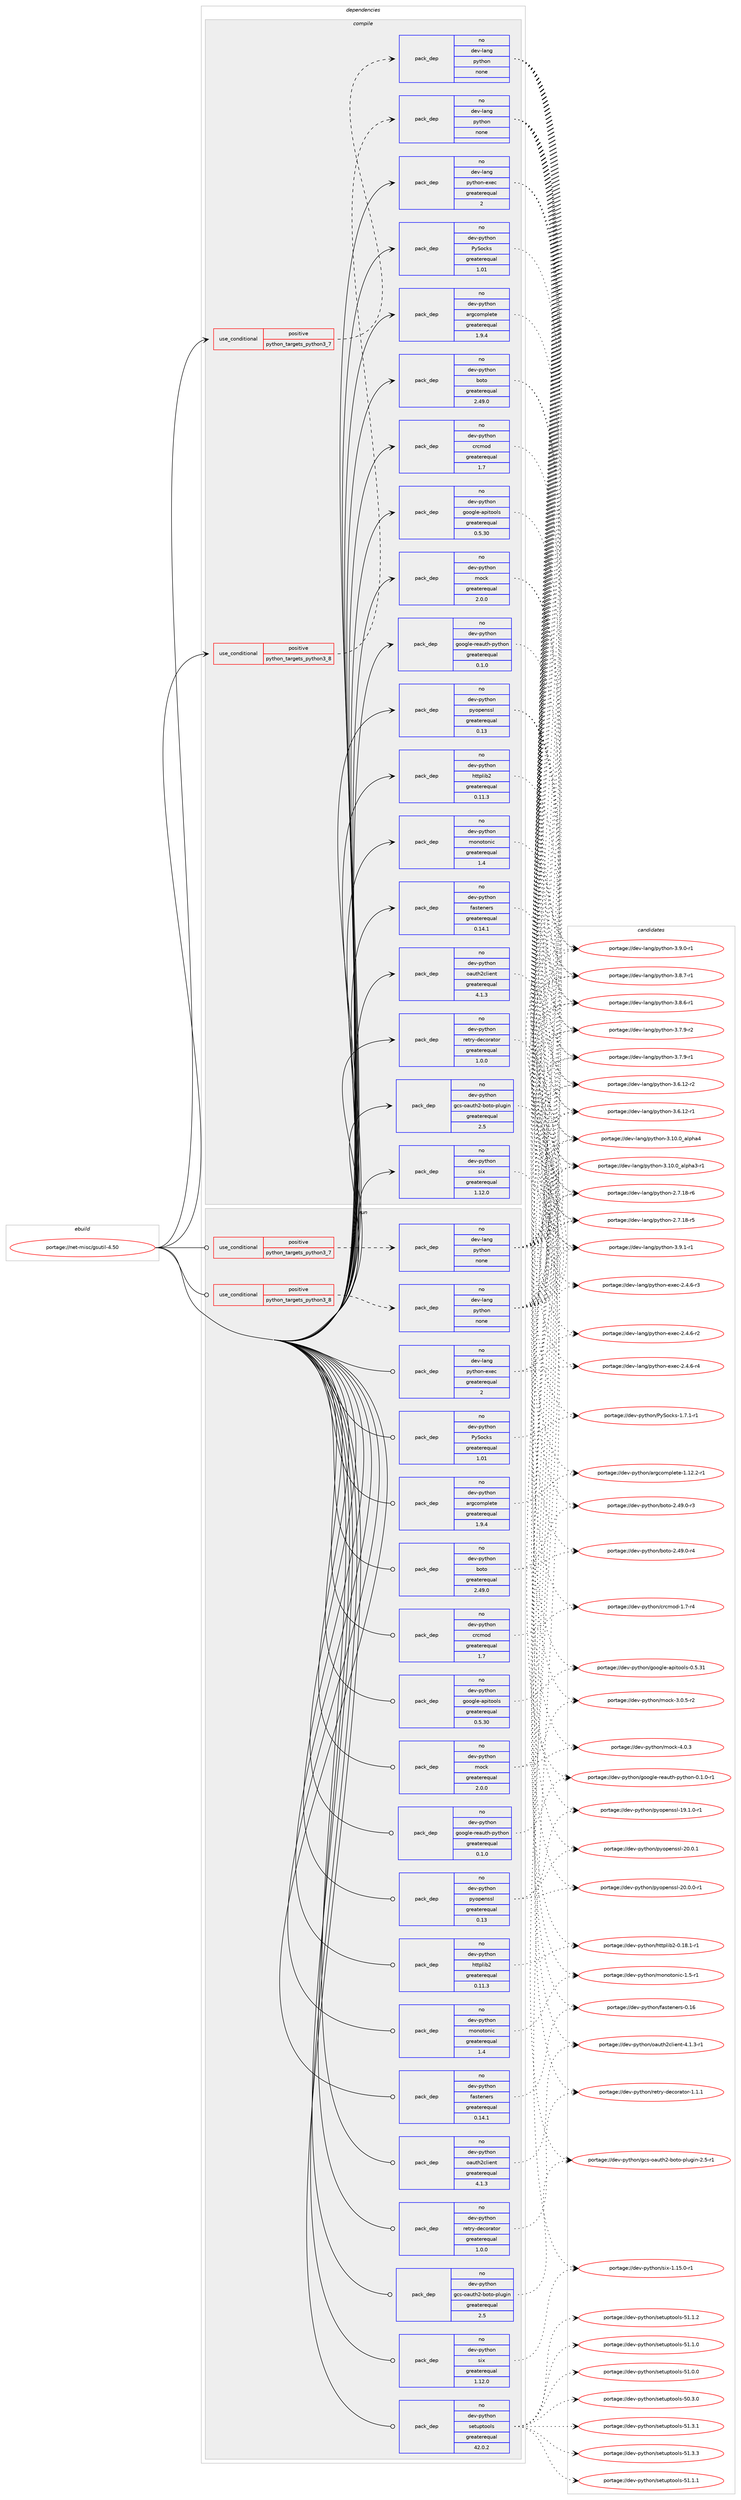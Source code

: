 digraph prolog {

# *************
# Graph options
# *************

newrank=true;
concentrate=true;
compound=true;
graph [rankdir=LR,fontname=Helvetica,fontsize=10,ranksep=1.5];#, ranksep=2.5, nodesep=0.2];
edge  [arrowhead=vee];
node  [fontname=Helvetica,fontsize=10];

# **********
# The ebuild
# **********

subgraph cluster_leftcol {
color=gray;
rank=same;
label=<<i>ebuild</i>>;
id [label="portage://net-misc/gsutil-4.50", color=red, width=4, href="../net-misc/gsutil-4.50.svg"];
}

# ****************
# The dependencies
# ****************

subgraph cluster_midcol {
color=gray;
label=<<i>dependencies</i>>;
subgraph cluster_compile {
fillcolor="#eeeeee";
style=filled;
label=<<i>compile</i>>;
subgraph cond7729 {
dependency25305 [label=<<TABLE BORDER="0" CELLBORDER="1" CELLSPACING="0" CELLPADDING="4"><TR><TD ROWSPAN="3" CELLPADDING="10">use_conditional</TD></TR><TR><TD>positive</TD></TR><TR><TD>python_targets_python3_7</TD></TR></TABLE>>, shape=none, color=red];
subgraph pack17335 {
dependency25306 [label=<<TABLE BORDER="0" CELLBORDER="1" CELLSPACING="0" CELLPADDING="4" WIDTH="220"><TR><TD ROWSPAN="6" CELLPADDING="30">pack_dep</TD></TR><TR><TD WIDTH="110">no</TD></TR><TR><TD>dev-lang</TD></TR><TR><TD>python</TD></TR><TR><TD>none</TD></TR><TR><TD></TD></TR></TABLE>>, shape=none, color=blue];
}
dependency25305:e -> dependency25306:w [weight=20,style="dashed",arrowhead="vee"];
}
id:e -> dependency25305:w [weight=20,style="solid",arrowhead="vee"];
subgraph cond7730 {
dependency25307 [label=<<TABLE BORDER="0" CELLBORDER="1" CELLSPACING="0" CELLPADDING="4"><TR><TD ROWSPAN="3" CELLPADDING="10">use_conditional</TD></TR><TR><TD>positive</TD></TR><TR><TD>python_targets_python3_8</TD></TR></TABLE>>, shape=none, color=red];
subgraph pack17336 {
dependency25308 [label=<<TABLE BORDER="0" CELLBORDER="1" CELLSPACING="0" CELLPADDING="4" WIDTH="220"><TR><TD ROWSPAN="6" CELLPADDING="30">pack_dep</TD></TR><TR><TD WIDTH="110">no</TD></TR><TR><TD>dev-lang</TD></TR><TR><TD>python</TD></TR><TR><TD>none</TD></TR><TR><TD></TD></TR></TABLE>>, shape=none, color=blue];
}
dependency25307:e -> dependency25308:w [weight=20,style="dashed",arrowhead="vee"];
}
id:e -> dependency25307:w [weight=20,style="solid",arrowhead="vee"];
subgraph pack17337 {
dependency25309 [label=<<TABLE BORDER="0" CELLBORDER="1" CELLSPACING="0" CELLPADDING="4" WIDTH="220"><TR><TD ROWSPAN="6" CELLPADDING="30">pack_dep</TD></TR><TR><TD WIDTH="110">no</TD></TR><TR><TD>dev-lang</TD></TR><TR><TD>python-exec</TD></TR><TR><TD>greaterequal</TD></TR><TR><TD>2</TD></TR></TABLE>>, shape=none, color=blue];
}
id:e -> dependency25309:w [weight=20,style="solid",arrowhead="vee"];
subgraph pack17338 {
dependency25310 [label=<<TABLE BORDER="0" CELLBORDER="1" CELLSPACING="0" CELLPADDING="4" WIDTH="220"><TR><TD ROWSPAN="6" CELLPADDING="30">pack_dep</TD></TR><TR><TD WIDTH="110">no</TD></TR><TR><TD>dev-python</TD></TR><TR><TD>PySocks</TD></TR><TR><TD>greaterequal</TD></TR><TR><TD>1.01</TD></TR></TABLE>>, shape=none, color=blue];
}
id:e -> dependency25310:w [weight=20,style="solid",arrowhead="vee"];
subgraph pack17339 {
dependency25311 [label=<<TABLE BORDER="0" CELLBORDER="1" CELLSPACING="0" CELLPADDING="4" WIDTH="220"><TR><TD ROWSPAN="6" CELLPADDING="30">pack_dep</TD></TR><TR><TD WIDTH="110">no</TD></TR><TR><TD>dev-python</TD></TR><TR><TD>argcomplete</TD></TR><TR><TD>greaterequal</TD></TR><TR><TD>1.9.4</TD></TR></TABLE>>, shape=none, color=blue];
}
id:e -> dependency25311:w [weight=20,style="solid",arrowhead="vee"];
subgraph pack17340 {
dependency25312 [label=<<TABLE BORDER="0" CELLBORDER="1" CELLSPACING="0" CELLPADDING="4" WIDTH="220"><TR><TD ROWSPAN="6" CELLPADDING="30">pack_dep</TD></TR><TR><TD WIDTH="110">no</TD></TR><TR><TD>dev-python</TD></TR><TR><TD>boto</TD></TR><TR><TD>greaterequal</TD></TR><TR><TD>2.49.0</TD></TR></TABLE>>, shape=none, color=blue];
}
id:e -> dependency25312:w [weight=20,style="solid",arrowhead="vee"];
subgraph pack17341 {
dependency25313 [label=<<TABLE BORDER="0" CELLBORDER="1" CELLSPACING="0" CELLPADDING="4" WIDTH="220"><TR><TD ROWSPAN="6" CELLPADDING="30">pack_dep</TD></TR><TR><TD WIDTH="110">no</TD></TR><TR><TD>dev-python</TD></TR><TR><TD>crcmod</TD></TR><TR><TD>greaterequal</TD></TR><TR><TD>1.7</TD></TR></TABLE>>, shape=none, color=blue];
}
id:e -> dependency25313:w [weight=20,style="solid",arrowhead="vee"];
subgraph pack17342 {
dependency25314 [label=<<TABLE BORDER="0" CELLBORDER="1" CELLSPACING="0" CELLPADDING="4" WIDTH="220"><TR><TD ROWSPAN="6" CELLPADDING="30">pack_dep</TD></TR><TR><TD WIDTH="110">no</TD></TR><TR><TD>dev-python</TD></TR><TR><TD>fasteners</TD></TR><TR><TD>greaterequal</TD></TR><TR><TD>0.14.1</TD></TR></TABLE>>, shape=none, color=blue];
}
id:e -> dependency25314:w [weight=20,style="solid",arrowhead="vee"];
subgraph pack17343 {
dependency25315 [label=<<TABLE BORDER="0" CELLBORDER="1" CELLSPACING="0" CELLPADDING="4" WIDTH="220"><TR><TD ROWSPAN="6" CELLPADDING="30">pack_dep</TD></TR><TR><TD WIDTH="110">no</TD></TR><TR><TD>dev-python</TD></TR><TR><TD>gcs-oauth2-boto-plugin</TD></TR><TR><TD>greaterequal</TD></TR><TR><TD>2.5</TD></TR></TABLE>>, shape=none, color=blue];
}
id:e -> dependency25315:w [weight=20,style="solid",arrowhead="vee"];
subgraph pack17344 {
dependency25316 [label=<<TABLE BORDER="0" CELLBORDER="1" CELLSPACING="0" CELLPADDING="4" WIDTH="220"><TR><TD ROWSPAN="6" CELLPADDING="30">pack_dep</TD></TR><TR><TD WIDTH="110">no</TD></TR><TR><TD>dev-python</TD></TR><TR><TD>google-apitools</TD></TR><TR><TD>greaterequal</TD></TR><TR><TD>0.5.30</TD></TR></TABLE>>, shape=none, color=blue];
}
id:e -> dependency25316:w [weight=20,style="solid",arrowhead="vee"];
subgraph pack17345 {
dependency25317 [label=<<TABLE BORDER="0" CELLBORDER="1" CELLSPACING="0" CELLPADDING="4" WIDTH="220"><TR><TD ROWSPAN="6" CELLPADDING="30">pack_dep</TD></TR><TR><TD WIDTH="110">no</TD></TR><TR><TD>dev-python</TD></TR><TR><TD>google-reauth-python</TD></TR><TR><TD>greaterequal</TD></TR><TR><TD>0.1.0</TD></TR></TABLE>>, shape=none, color=blue];
}
id:e -> dependency25317:w [weight=20,style="solid",arrowhead="vee"];
subgraph pack17346 {
dependency25318 [label=<<TABLE BORDER="0" CELLBORDER="1" CELLSPACING="0" CELLPADDING="4" WIDTH="220"><TR><TD ROWSPAN="6" CELLPADDING="30">pack_dep</TD></TR><TR><TD WIDTH="110">no</TD></TR><TR><TD>dev-python</TD></TR><TR><TD>httplib2</TD></TR><TR><TD>greaterequal</TD></TR><TR><TD>0.11.3</TD></TR></TABLE>>, shape=none, color=blue];
}
id:e -> dependency25318:w [weight=20,style="solid",arrowhead="vee"];
subgraph pack17347 {
dependency25319 [label=<<TABLE BORDER="0" CELLBORDER="1" CELLSPACING="0" CELLPADDING="4" WIDTH="220"><TR><TD ROWSPAN="6" CELLPADDING="30">pack_dep</TD></TR><TR><TD WIDTH="110">no</TD></TR><TR><TD>dev-python</TD></TR><TR><TD>mock</TD></TR><TR><TD>greaterequal</TD></TR><TR><TD>2.0.0</TD></TR></TABLE>>, shape=none, color=blue];
}
id:e -> dependency25319:w [weight=20,style="solid",arrowhead="vee"];
subgraph pack17348 {
dependency25320 [label=<<TABLE BORDER="0" CELLBORDER="1" CELLSPACING="0" CELLPADDING="4" WIDTH="220"><TR><TD ROWSPAN="6" CELLPADDING="30">pack_dep</TD></TR><TR><TD WIDTH="110">no</TD></TR><TR><TD>dev-python</TD></TR><TR><TD>monotonic</TD></TR><TR><TD>greaterequal</TD></TR><TR><TD>1.4</TD></TR></TABLE>>, shape=none, color=blue];
}
id:e -> dependency25320:w [weight=20,style="solid",arrowhead="vee"];
subgraph pack17349 {
dependency25321 [label=<<TABLE BORDER="0" CELLBORDER="1" CELLSPACING="0" CELLPADDING="4" WIDTH="220"><TR><TD ROWSPAN="6" CELLPADDING="30">pack_dep</TD></TR><TR><TD WIDTH="110">no</TD></TR><TR><TD>dev-python</TD></TR><TR><TD>oauth2client</TD></TR><TR><TD>greaterequal</TD></TR><TR><TD>4.1.3</TD></TR></TABLE>>, shape=none, color=blue];
}
id:e -> dependency25321:w [weight=20,style="solid",arrowhead="vee"];
subgraph pack17350 {
dependency25322 [label=<<TABLE BORDER="0" CELLBORDER="1" CELLSPACING="0" CELLPADDING="4" WIDTH="220"><TR><TD ROWSPAN="6" CELLPADDING="30">pack_dep</TD></TR><TR><TD WIDTH="110">no</TD></TR><TR><TD>dev-python</TD></TR><TR><TD>pyopenssl</TD></TR><TR><TD>greaterequal</TD></TR><TR><TD>0.13</TD></TR></TABLE>>, shape=none, color=blue];
}
id:e -> dependency25322:w [weight=20,style="solid",arrowhead="vee"];
subgraph pack17351 {
dependency25323 [label=<<TABLE BORDER="0" CELLBORDER="1" CELLSPACING="0" CELLPADDING="4" WIDTH="220"><TR><TD ROWSPAN="6" CELLPADDING="30">pack_dep</TD></TR><TR><TD WIDTH="110">no</TD></TR><TR><TD>dev-python</TD></TR><TR><TD>retry-decorator</TD></TR><TR><TD>greaterequal</TD></TR><TR><TD>1.0.0</TD></TR></TABLE>>, shape=none, color=blue];
}
id:e -> dependency25323:w [weight=20,style="solid",arrowhead="vee"];
subgraph pack17352 {
dependency25324 [label=<<TABLE BORDER="0" CELLBORDER="1" CELLSPACING="0" CELLPADDING="4" WIDTH="220"><TR><TD ROWSPAN="6" CELLPADDING="30">pack_dep</TD></TR><TR><TD WIDTH="110">no</TD></TR><TR><TD>dev-python</TD></TR><TR><TD>six</TD></TR><TR><TD>greaterequal</TD></TR><TR><TD>1.12.0</TD></TR></TABLE>>, shape=none, color=blue];
}
id:e -> dependency25324:w [weight=20,style="solid",arrowhead="vee"];
}
subgraph cluster_compileandrun {
fillcolor="#eeeeee";
style=filled;
label=<<i>compile and run</i>>;
}
subgraph cluster_run {
fillcolor="#eeeeee";
style=filled;
label=<<i>run</i>>;
subgraph cond7731 {
dependency25325 [label=<<TABLE BORDER="0" CELLBORDER="1" CELLSPACING="0" CELLPADDING="4"><TR><TD ROWSPAN="3" CELLPADDING="10">use_conditional</TD></TR><TR><TD>positive</TD></TR><TR><TD>python_targets_python3_7</TD></TR></TABLE>>, shape=none, color=red];
subgraph pack17353 {
dependency25326 [label=<<TABLE BORDER="0" CELLBORDER="1" CELLSPACING="0" CELLPADDING="4" WIDTH="220"><TR><TD ROWSPAN="6" CELLPADDING="30">pack_dep</TD></TR><TR><TD WIDTH="110">no</TD></TR><TR><TD>dev-lang</TD></TR><TR><TD>python</TD></TR><TR><TD>none</TD></TR><TR><TD></TD></TR></TABLE>>, shape=none, color=blue];
}
dependency25325:e -> dependency25326:w [weight=20,style="dashed",arrowhead="vee"];
}
id:e -> dependency25325:w [weight=20,style="solid",arrowhead="odot"];
subgraph cond7732 {
dependency25327 [label=<<TABLE BORDER="0" CELLBORDER="1" CELLSPACING="0" CELLPADDING="4"><TR><TD ROWSPAN="3" CELLPADDING="10">use_conditional</TD></TR><TR><TD>positive</TD></TR><TR><TD>python_targets_python3_8</TD></TR></TABLE>>, shape=none, color=red];
subgraph pack17354 {
dependency25328 [label=<<TABLE BORDER="0" CELLBORDER="1" CELLSPACING="0" CELLPADDING="4" WIDTH="220"><TR><TD ROWSPAN="6" CELLPADDING="30">pack_dep</TD></TR><TR><TD WIDTH="110">no</TD></TR><TR><TD>dev-lang</TD></TR><TR><TD>python</TD></TR><TR><TD>none</TD></TR><TR><TD></TD></TR></TABLE>>, shape=none, color=blue];
}
dependency25327:e -> dependency25328:w [weight=20,style="dashed",arrowhead="vee"];
}
id:e -> dependency25327:w [weight=20,style="solid",arrowhead="odot"];
subgraph pack17355 {
dependency25329 [label=<<TABLE BORDER="0" CELLBORDER="1" CELLSPACING="0" CELLPADDING="4" WIDTH="220"><TR><TD ROWSPAN="6" CELLPADDING="30">pack_dep</TD></TR><TR><TD WIDTH="110">no</TD></TR><TR><TD>dev-lang</TD></TR><TR><TD>python-exec</TD></TR><TR><TD>greaterequal</TD></TR><TR><TD>2</TD></TR></TABLE>>, shape=none, color=blue];
}
id:e -> dependency25329:w [weight=20,style="solid",arrowhead="odot"];
subgraph pack17356 {
dependency25330 [label=<<TABLE BORDER="0" CELLBORDER="1" CELLSPACING="0" CELLPADDING="4" WIDTH="220"><TR><TD ROWSPAN="6" CELLPADDING="30">pack_dep</TD></TR><TR><TD WIDTH="110">no</TD></TR><TR><TD>dev-python</TD></TR><TR><TD>PySocks</TD></TR><TR><TD>greaterequal</TD></TR><TR><TD>1.01</TD></TR></TABLE>>, shape=none, color=blue];
}
id:e -> dependency25330:w [weight=20,style="solid",arrowhead="odot"];
subgraph pack17357 {
dependency25331 [label=<<TABLE BORDER="0" CELLBORDER="1" CELLSPACING="0" CELLPADDING="4" WIDTH="220"><TR><TD ROWSPAN="6" CELLPADDING="30">pack_dep</TD></TR><TR><TD WIDTH="110">no</TD></TR><TR><TD>dev-python</TD></TR><TR><TD>argcomplete</TD></TR><TR><TD>greaterequal</TD></TR><TR><TD>1.9.4</TD></TR></TABLE>>, shape=none, color=blue];
}
id:e -> dependency25331:w [weight=20,style="solid",arrowhead="odot"];
subgraph pack17358 {
dependency25332 [label=<<TABLE BORDER="0" CELLBORDER="1" CELLSPACING="0" CELLPADDING="4" WIDTH="220"><TR><TD ROWSPAN="6" CELLPADDING="30">pack_dep</TD></TR><TR><TD WIDTH="110">no</TD></TR><TR><TD>dev-python</TD></TR><TR><TD>boto</TD></TR><TR><TD>greaterequal</TD></TR><TR><TD>2.49.0</TD></TR></TABLE>>, shape=none, color=blue];
}
id:e -> dependency25332:w [weight=20,style="solid",arrowhead="odot"];
subgraph pack17359 {
dependency25333 [label=<<TABLE BORDER="0" CELLBORDER="1" CELLSPACING="0" CELLPADDING="4" WIDTH="220"><TR><TD ROWSPAN="6" CELLPADDING="30">pack_dep</TD></TR><TR><TD WIDTH="110">no</TD></TR><TR><TD>dev-python</TD></TR><TR><TD>crcmod</TD></TR><TR><TD>greaterequal</TD></TR><TR><TD>1.7</TD></TR></TABLE>>, shape=none, color=blue];
}
id:e -> dependency25333:w [weight=20,style="solid",arrowhead="odot"];
subgraph pack17360 {
dependency25334 [label=<<TABLE BORDER="0" CELLBORDER="1" CELLSPACING="0" CELLPADDING="4" WIDTH="220"><TR><TD ROWSPAN="6" CELLPADDING="30">pack_dep</TD></TR><TR><TD WIDTH="110">no</TD></TR><TR><TD>dev-python</TD></TR><TR><TD>fasteners</TD></TR><TR><TD>greaterequal</TD></TR><TR><TD>0.14.1</TD></TR></TABLE>>, shape=none, color=blue];
}
id:e -> dependency25334:w [weight=20,style="solid",arrowhead="odot"];
subgraph pack17361 {
dependency25335 [label=<<TABLE BORDER="0" CELLBORDER="1" CELLSPACING="0" CELLPADDING="4" WIDTH="220"><TR><TD ROWSPAN="6" CELLPADDING="30">pack_dep</TD></TR><TR><TD WIDTH="110">no</TD></TR><TR><TD>dev-python</TD></TR><TR><TD>gcs-oauth2-boto-plugin</TD></TR><TR><TD>greaterequal</TD></TR><TR><TD>2.5</TD></TR></TABLE>>, shape=none, color=blue];
}
id:e -> dependency25335:w [weight=20,style="solid",arrowhead="odot"];
subgraph pack17362 {
dependency25336 [label=<<TABLE BORDER="0" CELLBORDER="1" CELLSPACING="0" CELLPADDING="4" WIDTH="220"><TR><TD ROWSPAN="6" CELLPADDING="30">pack_dep</TD></TR><TR><TD WIDTH="110">no</TD></TR><TR><TD>dev-python</TD></TR><TR><TD>google-apitools</TD></TR><TR><TD>greaterequal</TD></TR><TR><TD>0.5.30</TD></TR></TABLE>>, shape=none, color=blue];
}
id:e -> dependency25336:w [weight=20,style="solid",arrowhead="odot"];
subgraph pack17363 {
dependency25337 [label=<<TABLE BORDER="0" CELLBORDER="1" CELLSPACING="0" CELLPADDING="4" WIDTH="220"><TR><TD ROWSPAN="6" CELLPADDING="30">pack_dep</TD></TR><TR><TD WIDTH="110">no</TD></TR><TR><TD>dev-python</TD></TR><TR><TD>google-reauth-python</TD></TR><TR><TD>greaterequal</TD></TR><TR><TD>0.1.0</TD></TR></TABLE>>, shape=none, color=blue];
}
id:e -> dependency25337:w [weight=20,style="solid",arrowhead="odot"];
subgraph pack17364 {
dependency25338 [label=<<TABLE BORDER="0" CELLBORDER="1" CELLSPACING="0" CELLPADDING="4" WIDTH="220"><TR><TD ROWSPAN="6" CELLPADDING="30">pack_dep</TD></TR><TR><TD WIDTH="110">no</TD></TR><TR><TD>dev-python</TD></TR><TR><TD>httplib2</TD></TR><TR><TD>greaterequal</TD></TR><TR><TD>0.11.3</TD></TR></TABLE>>, shape=none, color=blue];
}
id:e -> dependency25338:w [weight=20,style="solid",arrowhead="odot"];
subgraph pack17365 {
dependency25339 [label=<<TABLE BORDER="0" CELLBORDER="1" CELLSPACING="0" CELLPADDING="4" WIDTH="220"><TR><TD ROWSPAN="6" CELLPADDING="30">pack_dep</TD></TR><TR><TD WIDTH="110">no</TD></TR><TR><TD>dev-python</TD></TR><TR><TD>mock</TD></TR><TR><TD>greaterequal</TD></TR><TR><TD>2.0.0</TD></TR></TABLE>>, shape=none, color=blue];
}
id:e -> dependency25339:w [weight=20,style="solid",arrowhead="odot"];
subgraph pack17366 {
dependency25340 [label=<<TABLE BORDER="0" CELLBORDER="1" CELLSPACING="0" CELLPADDING="4" WIDTH="220"><TR><TD ROWSPAN="6" CELLPADDING="30">pack_dep</TD></TR><TR><TD WIDTH="110">no</TD></TR><TR><TD>dev-python</TD></TR><TR><TD>monotonic</TD></TR><TR><TD>greaterequal</TD></TR><TR><TD>1.4</TD></TR></TABLE>>, shape=none, color=blue];
}
id:e -> dependency25340:w [weight=20,style="solid",arrowhead="odot"];
subgraph pack17367 {
dependency25341 [label=<<TABLE BORDER="0" CELLBORDER="1" CELLSPACING="0" CELLPADDING="4" WIDTH="220"><TR><TD ROWSPAN="6" CELLPADDING="30">pack_dep</TD></TR><TR><TD WIDTH="110">no</TD></TR><TR><TD>dev-python</TD></TR><TR><TD>oauth2client</TD></TR><TR><TD>greaterequal</TD></TR><TR><TD>4.1.3</TD></TR></TABLE>>, shape=none, color=blue];
}
id:e -> dependency25341:w [weight=20,style="solid",arrowhead="odot"];
subgraph pack17368 {
dependency25342 [label=<<TABLE BORDER="0" CELLBORDER="1" CELLSPACING="0" CELLPADDING="4" WIDTH="220"><TR><TD ROWSPAN="6" CELLPADDING="30">pack_dep</TD></TR><TR><TD WIDTH="110">no</TD></TR><TR><TD>dev-python</TD></TR><TR><TD>pyopenssl</TD></TR><TR><TD>greaterequal</TD></TR><TR><TD>0.13</TD></TR></TABLE>>, shape=none, color=blue];
}
id:e -> dependency25342:w [weight=20,style="solid",arrowhead="odot"];
subgraph pack17369 {
dependency25343 [label=<<TABLE BORDER="0" CELLBORDER="1" CELLSPACING="0" CELLPADDING="4" WIDTH="220"><TR><TD ROWSPAN="6" CELLPADDING="30">pack_dep</TD></TR><TR><TD WIDTH="110">no</TD></TR><TR><TD>dev-python</TD></TR><TR><TD>retry-decorator</TD></TR><TR><TD>greaterequal</TD></TR><TR><TD>1.0.0</TD></TR></TABLE>>, shape=none, color=blue];
}
id:e -> dependency25343:w [weight=20,style="solid",arrowhead="odot"];
subgraph pack17370 {
dependency25344 [label=<<TABLE BORDER="0" CELLBORDER="1" CELLSPACING="0" CELLPADDING="4" WIDTH="220"><TR><TD ROWSPAN="6" CELLPADDING="30">pack_dep</TD></TR><TR><TD WIDTH="110">no</TD></TR><TR><TD>dev-python</TD></TR><TR><TD>setuptools</TD></TR><TR><TD>greaterequal</TD></TR><TR><TD>42.0.2</TD></TR></TABLE>>, shape=none, color=blue];
}
id:e -> dependency25344:w [weight=20,style="solid",arrowhead="odot"];
subgraph pack17371 {
dependency25345 [label=<<TABLE BORDER="0" CELLBORDER="1" CELLSPACING="0" CELLPADDING="4" WIDTH="220"><TR><TD ROWSPAN="6" CELLPADDING="30">pack_dep</TD></TR><TR><TD WIDTH="110">no</TD></TR><TR><TD>dev-python</TD></TR><TR><TD>six</TD></TR><TR><TD>greaterequal</TD></TR><TR><TD>1.12.0</TD></TR></TABLE>>, shape=none, color=blue];
}
id:e -> dependency25345:w [weight=20,style="solid",arrowhead="odot"];
}
}

# **************
# The candidates
# **************

subgraph cluster_choices {
rank=same;
color=gray;
label=<<i>candidates</i>>;

subgraph choice17335 {
color=black;
nodesep=1;
choice1001011184510897110103471121211161041111104551465746494511449 [label="portage://dev-lang/python-3.9.1-r1", color=red, width=4,href="../dev-lang/python-3.9.1-r1.svg"];
choice1001011184510897110103471121211161041111104551465746484511449 [label="portage://dev-lang/python-3.9.0-r1", color=red, width=4,href="../dev-lang/python-3.9.0-r1.svg"];
choice1001011184510897110103471121211161041111104551465646554511449 [label="portage://dev-lang/python-3.8.7-r1", color=red, width=4,href="../dev-lang/python-3.8.7-r1.svg"];
choice1001011184510897110103471121211161041111104551465646544511449 [label="portage://dev-lang/python-3.8.6-r1", color=red, width=4,href="../dev-lang/python-3.8.6-r1.svg"];
choice1001011184510897110103471121211161041111104551465546574511450 [label="portage://dev-lang/python-3.7.9-r2", color=red, width=4,href="../dev-lang/python-3.7.9-r2.svg"];
choice1001011184510897110103471121211161041111104551465546574511449 [label="portage://dev-lang/python-3.7.9-r1", color=red, width=4,href="../dev-lang/python-3.7.9-r1.svg"];
choice100101118451089711010347112121116104111110455146544649504511450 [label="portage://dev-lang/python-3.6.12-r2", color=red, width=4,href="../dev-lang/python-3.6.12-r2.svg"];
choice100101118451089711010347112121116104111110455146544649504511449 [label="portage://dev-lang/python-3.6.12-r1", color=red, width=4,href="../dev-lang/python-3.6.12-r1.svg"];
choice1001011184510897110103471121211161041111104551464948464895971081121049752 [label="portage://dev-lang/python-3.10.0_alpha4", color=red, width=4,href="../dev-lang/python-3.10.0_alpha4.svg"];
choice10010111845108971101034711212111610411111045514649484648959710811210497514511449 [label="portage://dev-lang/python-3.10.0_alpha3-r1", color=red, width=4,href="../dev-lang/python-3.10.0_alpha3-r1.svg"];
choice100101118451089711010347112121116104111110455046554649564511454 [label="portage://dev-lang/python-2.7.18-r6", color=red, width=4,href="../dev-lang/python-2.7.18-r6.svg"];
choice100101118451089711010347112121116104111110455046554649564511453 [label="portage://dev-lang/python-2.7.18-r5", color=red, width=4,href="../dev-lang/python-2.7.18-r5.svg"];
dependency25306:e -> choice1001011184510897110103471121211161041111104551465746494511449:w [style=dotted,weight="100"];
dependency25306:e -> choice1001011184510897110103471121211161041111104551465746484511449:w [style=dotted,weight="100"];
dependency25306:e -> choice1001011184510897110103471121211161041111104551465646554511449:w [style=dotted,weight="100"];
dependency25306:e -> choice1001011184510897110103471121211161041111104551465646544511449:w [style=dotted,weight="100"];
dependency25306:e -> choice1001011184510897110103471121211161041111104551465546574511450:w [style=dotted,weight="100"];
dependency25306:e -> choice1001011184510897110103471121211161041111104551465546574511449:w [style=dotted,weight="100"];
dependency25306:e -> choice100101118451089711010347112121116104111110455146544649504511450:w [style=dotted,weight="100"];
dependency25306:e -> choice100101118451089711010347112121116104111110455146544649504511449:w [style=dotted,weight="100"];
dependency25306:e -> choice1001011184510897110103471121211161041111104551464948464895971081121049752:w [style=dotted,weight="100"];
dependency25306:e -> choice10010111845108971101034711212111610411111045514649484648959710811210497514511449:w [style=dotted,weight="100"];
dependency25306:e -> choice100101118451089711010347112121116104111110455046554649564511454:w [style=dotted,weight="100"];
dependency25306:e -> choice100101118451089711010347112121116104111110455046554649564511453:w [style=dotted,weight="100"];
}
subgraph choice17336 {
color=black;
nodesep=1;
choice1001011184510897110103471121211161041111104551465746494511449 [label="portage://dev-lang/python-3.9.1-r1", color=red, width=4,href="../dev-lang/python-3.9.1-r1.svg"];
choice1001011184510897110103471121211161041111104551465746484511449 [label="portage://dev-lang/python-3.9.0-r1", color=red, width=4,href="../dev-lang/python-3.9.0-r1.svg"];
choice1001011184510897110103471121211161041111104551465646554511449 [label="portage://dev-lang/python-3.8.7-r1", color=red, width=4,href="../dev-lang/python-3.8.7-r1.svg"];
choice1001011184510897110103471121211161041111104551465646544511449 [label="portage://dev-lang/python-3.8.6-r1", color=red, width=4,href="../dev-lang/python-3.8.6-r1.svg"];
choice1001011184510897110103471121211161041111104551465546574511450 [label="portage://dev-lang/python-3.7.9-r2", color=red, width=4,href="../dev-lang/python-3.7.9-r2.svg"];
choice1001011184510897110103471121211161041111104551465546574511449 [label="portage://dev-lang/python-3.7.9-r1", color=red, width=4,href="../dev-lang/python-3.7.9-r1.svg"];
choice100101118451089711010347112121116104111110455146544649504511450 [label="portage://dev-lang/python-3.6.12-r2", color=red, width=4,href="../dev-lang/python-3.6.12-r2.svg"];
choice100101118451089711010347112121116104111110455146544649504511449 [label="portage://dev-lang/python-3.6.12-r1", color=red, width=4,href="../dev-lang/python-3.6.12-r1.svg"];
choice1001011184510897110103471121211161041111104551464948464895971081121049752 [label="portage://dev-lang/python-3.10.0_alpha4", color=red, width=4,href="../dev-lang/python-3.10.0_alpha4.svg"];
choice10010111845108971101034711212111610411111045514649484648959710811210497514511449 [label="portage://dev-lang/python-3.10.0_alpha3-r1", color=red, width=4,href="../dev-lang/python-3.10.0_alpha3-r1.svg"];
choice100101118451089711010347112121116104111110455046554649564511454 [label="portage://dev-lang/python-2.7.18-r6", color=red, width=4,href="../dev-lang/python-2.7.18-r6.svg"];
choice100101118451089711010347112121116104111110455046554649564511453 [label="portage://dev-lang/python-2.7.18-r5", color=red, width=4,href="../dev-lang/python-2.7.18-r5.svg"];
dependency25308:e -> choice1001011184510897110103471121211161041111104551465746494511449:w [style=dotted,weight="100"];
dependency25308:e -> choice1001011184510897110103471121211161041111104551465746484511449:w [style=dotted,weight="100"];
dependency25308:e -> choice1001011184510897110103471121211161041111104551465646554511449:w [style=dotted,weight="100"];
dependency25308:e -> choice1001011184510897110103471121211161041111104551465646544511449:w [style=dotted,weight="100"];
dependency25308:e -> choice1001011184510897110103471121211161041111104551465546574511450:w [style=dotted,weight="100"];
dependency25308:e -> choice1001011184510897110103471121211161041111104551465546574511449:w [style=dotted,weight="100"];
dependency25308:e -> choice100101118451089711010347112121116104111110455146544649504511450:w [style=dotted,weight="100"];
dependency25308:e -> choice100101118451089711010347112121116104111110455146544649504511449:w [style=dotted,weight="100"];
dependency25308:e -> choice1001011184510897110103471121211161041111104551464948464895971081121049752:w [style=dotted,weight="100"];
dependency25308:e -> choice10010111845108971101034711212111610411111045514649484648959710811210497514511449:w [style=dotted,weight="100"];
dependency25308:e -> choice100101118451089711010347112121116104111110455046554649564511454:w [style=dotted,weight="100"];
dependency25308:e -> choice100101118451089711010347112121116104111110455046554649564511453:w [style=dotted,weight="100"];
}
subgraph choice17337 {
color=black;
nodesep=1;
choice10010111845108971101034711212111610411111045101120101994550465246544511452 [label="portage://dev-lang/python-exec-2.4.6-r4", color=red, width=4,href="../dev-lang/python-exec-2.4.6-r4.svg"];
choice10010111845108971101034711212111610411111045101120101994550465246544511451 [label="portage://dev-lang/python-exec-2.4.6-r3", color=red, width=4,href="../dev-lang/python-exec-2.4.6-r3.svg"];
choice10010111845108971101034711212111610411111045101120101994550465246544511450 [label="portage://dev-lang/python-exec-2.4.6-r2", color=red, width=4,href="../dev-lang/python-exec-2.4.6-r2.svg"];
dependency25309:e -> choice10010111845108971101034711212111610411111045101120101994550465246544511452:w [style=dotted,weight="100"];
dependency25309:e -> choice10010111845108971101034711212111610411111045101120101994550465246544511451:w [style=dotted,weight="100"];
dependency25309:e -> choice10010111845108971101034711212111610411111045101120101994550465246544511450:w [style=dotted,weight="100"];
}
subgraph choice17338 {
color=black;
nodesep=1;
choice10010111845112121116104111110478012183111991071154549465546494511449 [label="portage://dev-python/PySocks-1.7.1-r1", color=red, width=4,href="../dev-python/PySocks-1.7.1-r1.svg"];
dependency25310:e -> choice10010111845112121116104111110478012183111991071154549465546494511449:w [style=dotted,weight="100"];
}
subgraph choice17339 {
color=black;
nodesep=1;
choice10010111845112121116104111110479711410399111109112108101116101454946495046504511449 [label="portage://dev-python/argcomplete-1.12.2-r1", color=red, width=4,href="../dev-python/argcomplete-1.12.2-r1.svg"];
dependency25311:e -> choice10010111845112121116104111110479711410399111109112108101116101454946495046504511449:w [style=dotted,weight="100"];
}
subgraph choice17340 {
color=black;
nodesep=1;
choice100101118451121211161041111104798111116111455046525746484511452 [label="portage://dev-python/boto-2.49.0-r4", color=red, width=4,href="../dev-python/boto-2.49.0-r4.svg"];
choice100101118451121211161041111104798111116111455046525746484511451 [label="portage://dev-python/boto-2.49.0-r3", color=red, width=4,href="../dev-python/boto-2.49.0-r3.svg"];
dependency25312:e -> choice100101118451121211161041111104798111116111455046525746484511452:w [style=dotted,weight="100"];
dependency25312:e -> choice100101118451121211161041111104798111116111455046525746484511451:w [style=dotted,weight="100"];
}
subgraph choice17341 {
color=black;
nodesep=1;
choice10010111845112121116104111110479911499109111100454946554511452 [label="portage://dev-python/crcmod-1.7-r4", color=red, width=4,href="../dev-python/crcmod-1.7-r4.svg"];
dependency25313:e -> choice10010111845112121116104111110479911499109111100454946554511452:w [style=dotted,weight="100"];
}
subgraph choice17342 {
color=black;
nodesep=1;
choice1001011184511212111610411111047102971151161011101011141154548464954 [label="portage://dev-python/fasteners-0.16", color=red, width=4,href="../dev-python/fasteners-0.16.svg"];
dependency25314:e -> choice1001011184511212111610411111047102971151161011101011141154548464954:w [style=dotted,weight="100"];
}
subgraph choice17343 {
color=black;
nodesep=1;
choice100101118451121211161041111104710399115451119711711610450459811111611145112108117103105110455046534511449 [label="portage://dev-python/gcs-oauth2-boto-plugin-2.5-r1", color=red, width=4,href="../dev-python/gcs-oauth2-boto-plugin-2.5-r1.svg"];
dependency25315:e -> choice100101118451121211161041111104710399115451119711711610450459811111611145112108117103105110455046534511449:w [style=dotted,weight="100"];
}
subgraph choice17344 {
color=black;
nodesep=1;
choice1001011184511212111610411111047103111111103108101459711210511611111110811545484653465149 [label="portage://dev-python/google-apitools-0.5.31", color=red, width=4,href="../dev-python/google-apitools-0.5.31.svg"];
dependency25316:e -> choice1001011184511212111610411111047103111111103108101459711210511611111110811545484653465149:w [style=dotted,weight="100"];
}
subgraph choice17345 {
color=black;
nodesep=1;
choice10010111845112121116104111110471031111111031081014511410197117116104451121211161041111104548464946484511449 [label="portage://dev-python/google-reauth-python-0.1.0-r1", color=red, width=4,href="../dev-python/google-reauth-python-0.1.0-r1.svg"];
dependency25317:e -> choice10010111845112121116104111110471031111111031081014511410197117116104451121211161041111104548464946484511449:w [style=dotted,weight="100"];
}
subgraph choice17346 {
color=black;
nodesep=1;
choice10010111845112121116104111110471041161161121081059850454846495646494511449 [label="portage://dev-python/httplib2-0.18.1-r1", color=red, width=4,href="../dev-python/httplib2-0.18.1-r1.svg"];
dependency25318:e -> choice10010111845112121116104111110471041161161121081059850454846495646494511449:w [style=dotted,weight="100"];
}
subgraph choice17347 {
color=black;
nodesep=1;
choice100101118451121211161041111104710911199107455246484651 [label="portage://dev-python/mock-4.0.3", color=red, width=4,href="../dev-python/mock-4.0.3.svg"];
choice1001011184511212111610411111047109111991074551464846534511450 [label="portage://dev-python/mock-3.0.5-r2", color=red, width=4,href="../dev-python/mock-3.0.5-r2.svg"];
dependency25319:e -> choice100101118451121211161041111104710911199107455246484651:w [style=dotted,weight="100"];
dependency25319:e -> choice1001011184511212111610411111047109111991074551464846534511450:w [style=dotted,weight="100"];
}
subgraph choice17348 {
color=black;
nodesep=1;
choice100101118451121211161041111104710911111011111611111010599454946534511449 [label="portage://dev-python/monotonic-1.5-r1", color=red, width=4,href="../dev-python/monotonic-1.5-r1.svg"];
dependency25320:e -> choice100101118451121211161041111104710911111011111611111010599454946534511449:w [style=dotted,weight="100"];
}
subgraph choice17349 {
color=black;
nodesep=1;
choice10010111845112121116104111110471119711711610450991081051011101164552464946514511449 [label="portage://dev-python/oauth2client-4.1.3-r1", color=red, width=4,href="../dev-python/oauth2client-4.1.3-r1.svg"];
dependency25321:e -> choice10010111845112121116104111110471119711711610450991081051011101164552464946514511449:w [style=dotted,weight="100"];
}
subgraph choice17350 {
color=black;
nodesep=1;
choice100101118451121211161041111104711212111111210111011511510845504846484649 [label="portage://dev-python/pyopenssl-20.0.1", color=red, width=4,href="../dev-python/pyopenssl-20.0.1.svg"];
choice1001011184511212111610411111047112121111112101110115115108455048464846484511449 [label="portage://dev-python/pyopenssl-20.0.0-r1", color=red, width=4,href="../dev-python/pyopenssl-20.0.0-r1.svg"];
choice1001011184511212111610411111047112121111112101110115115108454957464946484511449 [label="portage://dev-python/pyopenssl-19.1.0-r1", color=red, width=4,href="../dev-python/pyopenssl-19.1.0-r1.svg"];
dependency25322:e -> choice100101118451121211161041111104711212111111210111011511510845504846484649:w [style=dotted,weight="100"];
dependency25322:e -> choice1001011184511212111610411111047112121111112101110115115108455048464846484511449:w [style=dotted,weight="100"];
dependency25322:e -> choice1001011184511212111610411111047112121111112101110115115108454957464946484511449:w [style=dotted,weight="100"];
}
subgraph choice17351 {
color=black;
nodesep=1;
choice1001011184511212111610411111047114101116114121451001019911111497116111114454946494649 [label="portage://dev-python/retry-decorator-1.1.1", color=red, width=4,href="../dev-python/retry-decorator-1.1.1.svg"];
dependency25323:e -> choice1001011184511212111610411111047114101116114121451001019911111497116111114454946494649:w [style=dotted,weight="100"];
}
subgraph choice17352 {
color=black;
nodesep=1;
choice1001011184511212111610411111047115105120454946495346484511449 [label="portage://dev-python/six-1.15.0-r1", color=red, width=4,href="../dev-python/six-1.15.0-r1.svg"];
dependency25324:e -> choice1001011184511212111610411111047115105120454946495346484511449:w [style=dotted,weight="100"];
}
subgraph choice17353 {
color=black;
nodesep=1;
choice1001011184510897110103471121211161041111104551465746494511449 [label="portage://dev-lang/python-3.9.1-r1", color=red, width=4,href="../dev-lang/python-3.9.1-r1.svg"];
choice1001011184510897110103471121211161041111104551465746484511449 [label="portage://dev-lang/python-3.9.0-r1", color=red, width=4,href="../dev-lang/python-3.9.0-r1.svg"];
choice1001011184510897110103471121211161041111104551465646554511449 [label="portage://dev-lang/python-3.8.7-r1", color=red, width=4,href="../dev-lang/python-3.8.7-r1.svg"];
choice1001011184510897110103471121211161041111104551465646544511449 [label="portage://dev-lang/python-3.8.6-r1", color=red, width=4,href="../dev-lang/python-3.8.6-r1.svg"];
choice1001011184510897110103471121211161041111104551465546574511450 [label="portage://dev-lang/python-3.7.9-r2", color=red, width=4,href="../dev-lang/python-3.7.9-r2.svg"];
choice1001011184510897110103471121211161041111104551465546574511449 [label="portage://dev-lang/python-3.7.9-r1", color=red, width=4,href="../dev-lang/python-3.7.9-r1.svg"];
choice100101118451089711010347112121116104111110455146544649504511450 [label="portage://dev-lang/python-3.6.12-r2", color=red, width=4,href="../dev-lang/python-3.6.12-r2.svg"];
choice100101118451089711010347112121116104111110455146544649504511449 [label="portage://dev-lang/python-3.6.12-r1", color=red, width=4,href="../dev-lang/python-3.6.12-r1.svg"];
choice1001011184510897110103471121211161041111104551464948464895971081121049752 [label="portage://dev-lang/python-3.10.0_alpha4", color=red, width=4,href="../dev-lang/python-3.10.0_alpha4.svg"];
choice10010111845108971101034711212111610411111045514649484648959710811210497514511449 [label="portage://dev-lang/python-3.10.0_alpha3-r1", color=red, width=4,href="../dev-lang/python-3.10.0_alpha3-r1.svg"];
choice100101118451089711010347112121116104111110455046554649564511454 [label="portage://dev-lang/python-2.7.18-r6", color=red, width=4,href="../dev-lang/python-2.7.18-r6.svg"];
choice100101118451089711010347112121116104111110455046554649564511453 [label="portage://dev-lang/python-2.7.18-r5", color=red, width=4,href="../dev-lang/python-2.7.18-r5.svg"];
dependency25326:e -> choice1001011184510897110103471121211161041111104551465746494511449:w [style=dotted,weight="100"];
dependency25326:e -> choice1001011184510897110103471121211161041111104551465746484511449:w [style=dotted,weight="100"];
dependency25326:e -> choice1001011184510897110103471121211161041111104551465646554511449:w [style=dotted,weight="100"];
dependency25326:e -> choice1001011184510897110103471121211161041111104551465646544511449:w [style=dotted,weight="100"];
dependency25326:e -> choice1001011184510897110103471121211161041111104551465546574511450:w [style=dotted,weight="100"];
dependency25326:e -> choice1001011184510897110103471121211161041111104551465546574511449:w [style=dotted,weight="100"];
dependency25326:e -> choice100101118451089711010347112121116104111110455146544649504511450:w [style=dotted,weight="100"];
dependency25326:e -> choice100101118451089711010347112121116104111110455146544649504511449:w [style=dotted,weight="100"];
dependency25326:e -> choice1001011184510897110103471121211161041111104551464948464895971081121049752:w [style=dotted,weight="100"];
dependency25326:e -> choice10010111845108971101034711212111610411111045514649484648959710811210497514511449:w [style=dotted,weight="100"];
dependency25326:e -> choice100101118451089711010347112121116104111110455046554649564511454:w [style=dotted,weight="100"];
dependency25326:e -> choice100101118451089711010347112121116104111110455046554649564511453:w [style=dotted,weight="100"];
}
subgraph choice17354 {
color=black;
nodesep=1;
choice1001011184510897110103471121211161041111104551465746494511449 [label="portage://dev-lang/python-3.9.1-r1", color=red, width=4,href="../dev-lang/python-3.9.1-r1.svg"];
choice1001011184510897110103471121211161041111104551465746484511449 [label="portage://dev-lang/python-3.9.0-r1", color=red, width=4,href="../dev-lang/python-3.9.0-r1.svg"];
choice1001011184510897110103471121211161041111104551465646554511449 [label="portage://dev-lang/python-3.8.7-r1", color=red, width=4,href="../dev-lang/python-3.8.7-r1.svg"];
choice1001011184510897110103471121211161041111104551465646544511449 [label="portage://dev-lang/python-3.8.6-r1", color=red, width=4,href="../dev-lang/python-3.8.6-r1.svg"];
choice1001011184510897110103471121211161041111104551465546574511450 [label="portage://dev-lang/python-3.7.9-r2", color=red, width=4,href="../dev-lang/python-3.7.9-r2.svg"];
choice1001011184510897110103471121211161041111104551465546574511449 [label="portage://dev-lang/python-3.7.9-r1", color=red, width=4,href="../dev-lang/python-3.7.9-r1.svg"];
choice100101118451089711010347112121116104111110455146544649504511450 [label="portage://dev-lang/python-3.6.12-r2", color=red, width=4,href="../dev-lang/python-3.6.12-r2.svg"];
choice100101118451089711010347112121116104111110455146544649504511449 [label="portage://dev-lang/python-3.6.12-r1", color=red, width=4,href="../dev-lang/python-3.6.12-r1.svg"];
choice1001011184510897110103471121211161041111104551464948464895971081121049752 [label="portage://dev-lang/python-3.10.0_alpha4", color=red, width=4,href="../dev-lang/python-3.10.0_alpha4.svg"];
choice10010111845108971101034711212111610411111045514649484648959710811210497514511449 [label="portage://dev-lang/python-3.10.0_alpha3-r1", color=red, width=4,href="../dev-lang/python-3.10.0_alpha3-r1.svg"];
choice100101118451089711010347112121116104111110455046554649564511454 [label="portage://dev-lang/python-2.7.18-r6", color=red, width=4,href="../dev-lang/python-2.7.18-r6.svg"];
choice100101118451089711010347112121116104111110455046554649564511453 [label="portage://dev-lang/python-2.7.18-r5", color=red, width=4,href="../dev-lang/python-2.7.18-r5.svg"];
dependency25328:e -> choice1001011184510897110103471121211161041111104551465746494511449:w [style=dotted,weight="100"];
dependency25328:e -> choice1001011184510897110103471121211161041111104551465746484511449:w [style=dotted,weight="100"];
dependency25328:e -> choice1001011184510897110103471121211161041111104551465646554511449:w [style=dotted,weight="100"];
dependency25328:e -> choice1001011184510897110103471121211161041111104551465646544511449:w [style=dotted,weight="100"];
dependency25328:e -> choice1001011184510897110103471121211161041111104551465546574511450:w [style=dotted,weight="100"];
dependency25328:e -> choice1001011184510897110103471121211161041111104551465546574511449:w [style=dotted,weight="100"];
dependency25328:e -> choice100101118451089711010347112121116104111110455146544649504511450:w [style=dotted,weight="100"];
dependency25328:e -> choice100101118451089711010347112121116104111110455146544649504511449:w [style=dotted,weight="100"];
dependency25328:e -> choice1001011184510897110103471121211161041111104551464948464895971081121049752:w [style=dotted,weight="100"];
dependency25328:e -> choice10010111845108971101034711212111610411111045514649484648959710811210497514511449:w [style=dotted,weight="100"];
dependency25328:e -> choice100101118451089711010347112121116104111110455046554649564511454:w [style=dotted,weight="100"];
dependency25328:e -> choice100101118451089711010347112121116104111110455046554649564511453:w [style=dotted,weight="100"];
}
subgraph choice17355 {
color=black;
nodesep=1;
choice10010111845108971101034711212111610411111045101120101994550465246544511452 [label="portage://dev-lang/python-exec-2.4.6-r4", color=red, width=4,href="../dev-lang/python-exec-2.4.6-r4.svg"];
choice10010111845108971101034711212111610411111045101120101994550465246544511451 [label="portage://dev-lang/python-exec-2.4.6-r3", color=red, width=4,href="../dev-lang/python-exec-2.4.6-r3.svg"];
choice10010111845108971101034711212111610411111045101120101994550465246544511450 [label="portage://dev-lang/python-exec-2.4.6-r2", color=red, width=4,href="../dev-lang/python-exec-2.4.6-r2.svg"];
dependency25329:e -> choice10010111845108971101034711212111610411111045101120101994550465246544511452:w [style=dotted,weight="100"];
dependency25329:e -> choice10010111845108971101034711212111610411111045101120101994550465246544511451:w [style=dotted,weight="100"];
dependency25329:e -> choice10010111845108971101034711212111610411111045101120101994550465246544511450:w [style=dotted,weight="100"];
}
subgraph choice17356 {
color=black;
nodesep=1;
choice10010111845112121116104111110478012183111991071154549465546494511449 [label="portage://dev-python/PySocks-1.7.1-r1", color=red, width=4,href="../dev-python/PySocks-1.7.1-r1.svg"];
dependency25330:e -> choice10010111845112121116104111110478012183111991071154549465546494511449:w [style=dotted,weight="100"];
}
subgraph choice17357 {
color=black;
nodesep=1;
choice10010111845112121116104111110479711410399111109112108101116101454946495046504511449 [label="portage://dev-python/argcomplete-1.12.2-r1", color=red, width=4,href="../dev-python/argcomplete-1.12.2-r1.svg"];
dependency25331:e -> choice10010111845112121116104111110479711410399111109112108101116101454946495046504511449:w [style=dotted,weight="100"];
}
subgraph choice17358 {
color=black;
nodesep=1;
choice100101118451121211161041111104798111116111455046525746484511452 [label="portage://dev-python/boto-2.49.0-r4", color=red, width=4,href="../dev-python/boto-2.49.0-r4.svg"];
choice100101118451121211161041111104798111116111455046525746484511451 [label="portage://dev-python/boto-2.49.0-r3", color=red, width=4,href="../dev-python/boto-2.49.0-r3.svg"];
dependency25332:e -> choice100101118451121211161041111104798111116111455046525746484511452:w [style=dotted,weight="100"];
dependency25332:e -> choice100101118451121211161041111104798111116111455046525746484511451:w [style=dotted,weight="100"];
}
subgraph choice17359 {
color=black;
nodesep=1;
choice10010111845112121116104111110479911499109111100454946554511452 [label="portage://dev-python/crcmod-1.7-r4", color=red, width=4,href="../dev-python/crcmod-1.7-r4.svg"];
dependency25333:e -> choice10010111845112121116104111110479911499109111100454946554511452:w [style=dotted,weight="100"];
}
subgraph choice17360 {
color=black;
nodesep=1;
choice1001011184511212111610411111047102971151161011101011141154548464954 [label="portage://dev-python/fasteners-0.16", color=red, width=4,href="../dev-python/fasteners-0.16.svg"];
dependency25334:e -> choice1001011184511212111610411111047102971151161011101011141154548464954:w [style=dotted,weight="100"];
}
subgraph choice17361 {
color=black;
nodesep=1;
choice100101118451121211161041111104710399115451119711711610450459811111611145112108117103105110455046534511449 [label="portage://dev-python/gcs-oauth2-boto-plugin-2.5-r1", color=red, width=4,href="../dev-python/gcs-oauth2-boto-plugin-2.5-r1.svg"];
dependency25335:e -> choice100101118451121211161041111104710399115451119711711610450459811111611145112108117103105110455046534511449:w [style=dotted,weight="100"];
}
subgraph choice17362 {
color=black;
nodesep=1;
choice1001011184511212111610411111047103111111103108101459711210511611111110811545484653465149 [label="portage://dev-python/google-apitools-0.5.31", color=red, width=4,href="../dev-python/google-apitools-0.5.31.svg"];
dependency25336:e -> choice1001011184511212111610411111047103111111103108101459711210511611111110811545484653465149:w [style=dotted,weight="100"];
}
subgraph choice17363 {
color=black;
nodesep=1;
choice10010111845112121116104111110471031111111031081014511410197117116104451121211161041111104548464946484511449 [label="portage://dev-python/google-reauth-python-0.1.0-r1", color=red, width=4,href="../dev-python/google-reauth-python-0.1.0-r1.svg"];
dependency25337:e -> choice10010111845112121116104111110471031111111031081014511410197117116104451121211161041111104548464946484511449:w [style=dotted,weight="100"];
}
subgraph choice17364 {
color=black;
nodesep=1;
choice10010111845112121116104111110471041161161121081059850454846495646494511449 [label="portage://dev-python/httplib2-0.18.1-r1", color=red, width=4,href="../dev-python/httplib2-0.18.1-r1.svg"];
dependency25338:e -> choice10010111845112121116104111110471041161161121081059850454846495646494511449:w [style=dotted,weight="100"];
}
subgraph choice17365 {
color=black;
nodesep=1;
choice100101118451121211161041111104710911199107455246484651 [label="portage://dev-python/mock-4.0.3", color=red, width=4,href="../dev-python/mock-4.0.3.svg"];
choice1001011184511212111610411111047109111991074551464846534511450 [label="portage://dev-python/mock-3.0.5-r2", color=red, width=4,href="../dev-python/mock-3.0.5-r2.svg"];
dependency25339:e -> choice100101118451121211161041111104710911199107455246484651:w [style=dotted,weight="100"];
dependency25339:e -> choice1001011184511212111610411111047109111991074551464846534511450:w [style=dotted,weight="100"];
}
subgraph choice17366 {
color=black;
nodesep=1;
choice100101118451121211161041111104710911111011111611111010599454946534511449 [label="portage://dev-python/monotonic-1.5-r1", color=red, width=4,href="../dev-python/monotonic-1.5-r1.svg"];
dependency25340:e -> choice100101118451121211161041111104710911111011111611111010599454946534511449:w [style=dotted,weight="100"];
}
subgraph choice17367 {
color=black;
nodesep=1;
choice10010111845112121116104111110471119711711610450991081051011101164552464946514511449 [label="portage://dev-python/oauth2client-4.1.3-r1", color=red, width=4,href="../dev-python/oauth2client-4.1.3-r1.svg"];
dependency25341:e -> choice10010111845112121116104111110471119711711610450991081051011101164552464946514511449:w [style=dotted,weight="100"];
}
subgraph choice17368 {
color=black;
nodesep=1;
choice100101118451121211161041111104711212111111210111011511510845504846484649 [label="portage://dev-python/pyopenssl-20.0.1", color=red, width=4,href="../dev-python/pyopenssl-20.0.1.svg"];
choice1001011184511212111610411111047112121111112101110115115108455048464846484511449 [label="portage://dev-python/pyopenssl-20.0.0-r1", color=red, width=4,href="../dev-python/pyopenssl-20.0.0-r1.svg"];
choice1001011184511212111610411111047112121111112101110115115108454957464946484511449 [label="portage://dev-python/pyopenssl-19.1.0-r1", color=red, width=4,href="../dev-python/pyopenssl-19.1.0-r1.svg"];
dependency25342:e -> choice100101118451121211161041111104711212111111210111011511510845504846484649:w [style=dotted,weight="100"];
dependency25342:e -> choice1001011184511212111610411111047112121111112101110115115108455048464846484511449:w [style=dotted,weight="100"];
dependency25342:e -> choice1001011184511212111610411111047112121111112101110115115108454957464946484511449:w [style=dotted,weight="100"];
}
subgraph choice17369 {
color=black;
nodesep=1;
choice1001011184511212111610411111047114101116114121451001019911111497116111114454946494649 [label="portage://dev-python/retry-decorator-1.1.1", color=red, width=4,href="../dev-python/retry-decorator-1.1.1.svg"];
dependency25343:e -> choice1001011184511212111610411111047114101116114121451001019911111497116111114454946494649:w [style=dotted,weight="100"];
}
subgraph choice17370 {
color=black;
nodesep=1;
choice100101118451121211161041111104711510111611711211611111110811545534946514651 [label="portage://dev-python/setuptools-51.3.3", color=red, width=4,href="../dev-python/setuptools-51.3.3.svg"];
choice100101118451121211161041111104711510111611711211611111110811545534946514649 [label="portage://dev-python/setuptools-51.3.1", color=red, width=4,href="../dev-python/setuptools-51.3.1.svg"];
choice100101118451121211161041111104711510111611711211611111110811545534946494650 [label="portage://dev-python/setuptools-51.1.2", color=red, width=4,href="../dev-python/setuptools-51.1.2.svg"];
choice100101118451121211161041111104711510111611711211611111110811545534946494649 [label="portage://dev-python/setuptools-51.1.1", color=red, width=4,href="../dev-python/setuptools-51.1.1.svg"];
choice100101118451121211161041111104711510111611711211611111110811545534946494648 [label="portage://dev-python/setuptools-51.1.0", color=red, width=4,href="../dev-python/setuptools-51.1.0.svg"];
choice100101118451121211161041111104711510111611711211611111110811545534946484648 [label="portage://dev-python/setuptools-51.0.0", color=red, width=4,href="../dev-python/setuptools-51.0.0.svg"];
choice100101118451121211161041111104711510111611711211611111110811545534846514648 [label="portage://dev-python/setuptools-50.3.0", color=red, width=4,href="../dev-python/setuptools-50.3.0.svg"];
dependency25344:e -> choice100101118451121211161041111104711510111611711211611111110811545534946514651:w [style=dotted,weight="100"];
dependency25344:e -> choice100101118451121211161041111104711510111611711211611111110811545534946514649:w [style=dotted,weight="100"];
dependency25344:e -> choice100101118451121211161041111104711510111611711211611111110811545534946494650:w [style=dotted,weight="100"];
dependency25344:e -> choice100101118451121211161041111104711510111611711211611111110811545534946494649:w [style=dotted,weight="100"];
dependency25344:e -> choice100101118451121211161041111104711510111611711211611111110811545534946494648:w [style=dotted,weight="100"];
dependency25344:e -> choice100101118451121211161041111104711510111611711211611111110811545534946484648:w [style=dotted,weight="100"];
dependency25344:e -> choice100101118451121211161041111104711510111611711211611111110811545534846514648:w [style=dotted,weight="100"];
}
subgraph choice17371 {
color=black;
nodesep=1;
choice1001011184511212111610411111047115105120454946495346484511449 [label="portage://dev-python/six-1.15.0-r1", color=red, width=4,href="../dev-python/six-1.15.0-r1.svg"];
dependency25345:e -> choice1001011184511212111610411111047115105120454946495346484511449:w [style=dotted,weight="100"];
}
}

}

